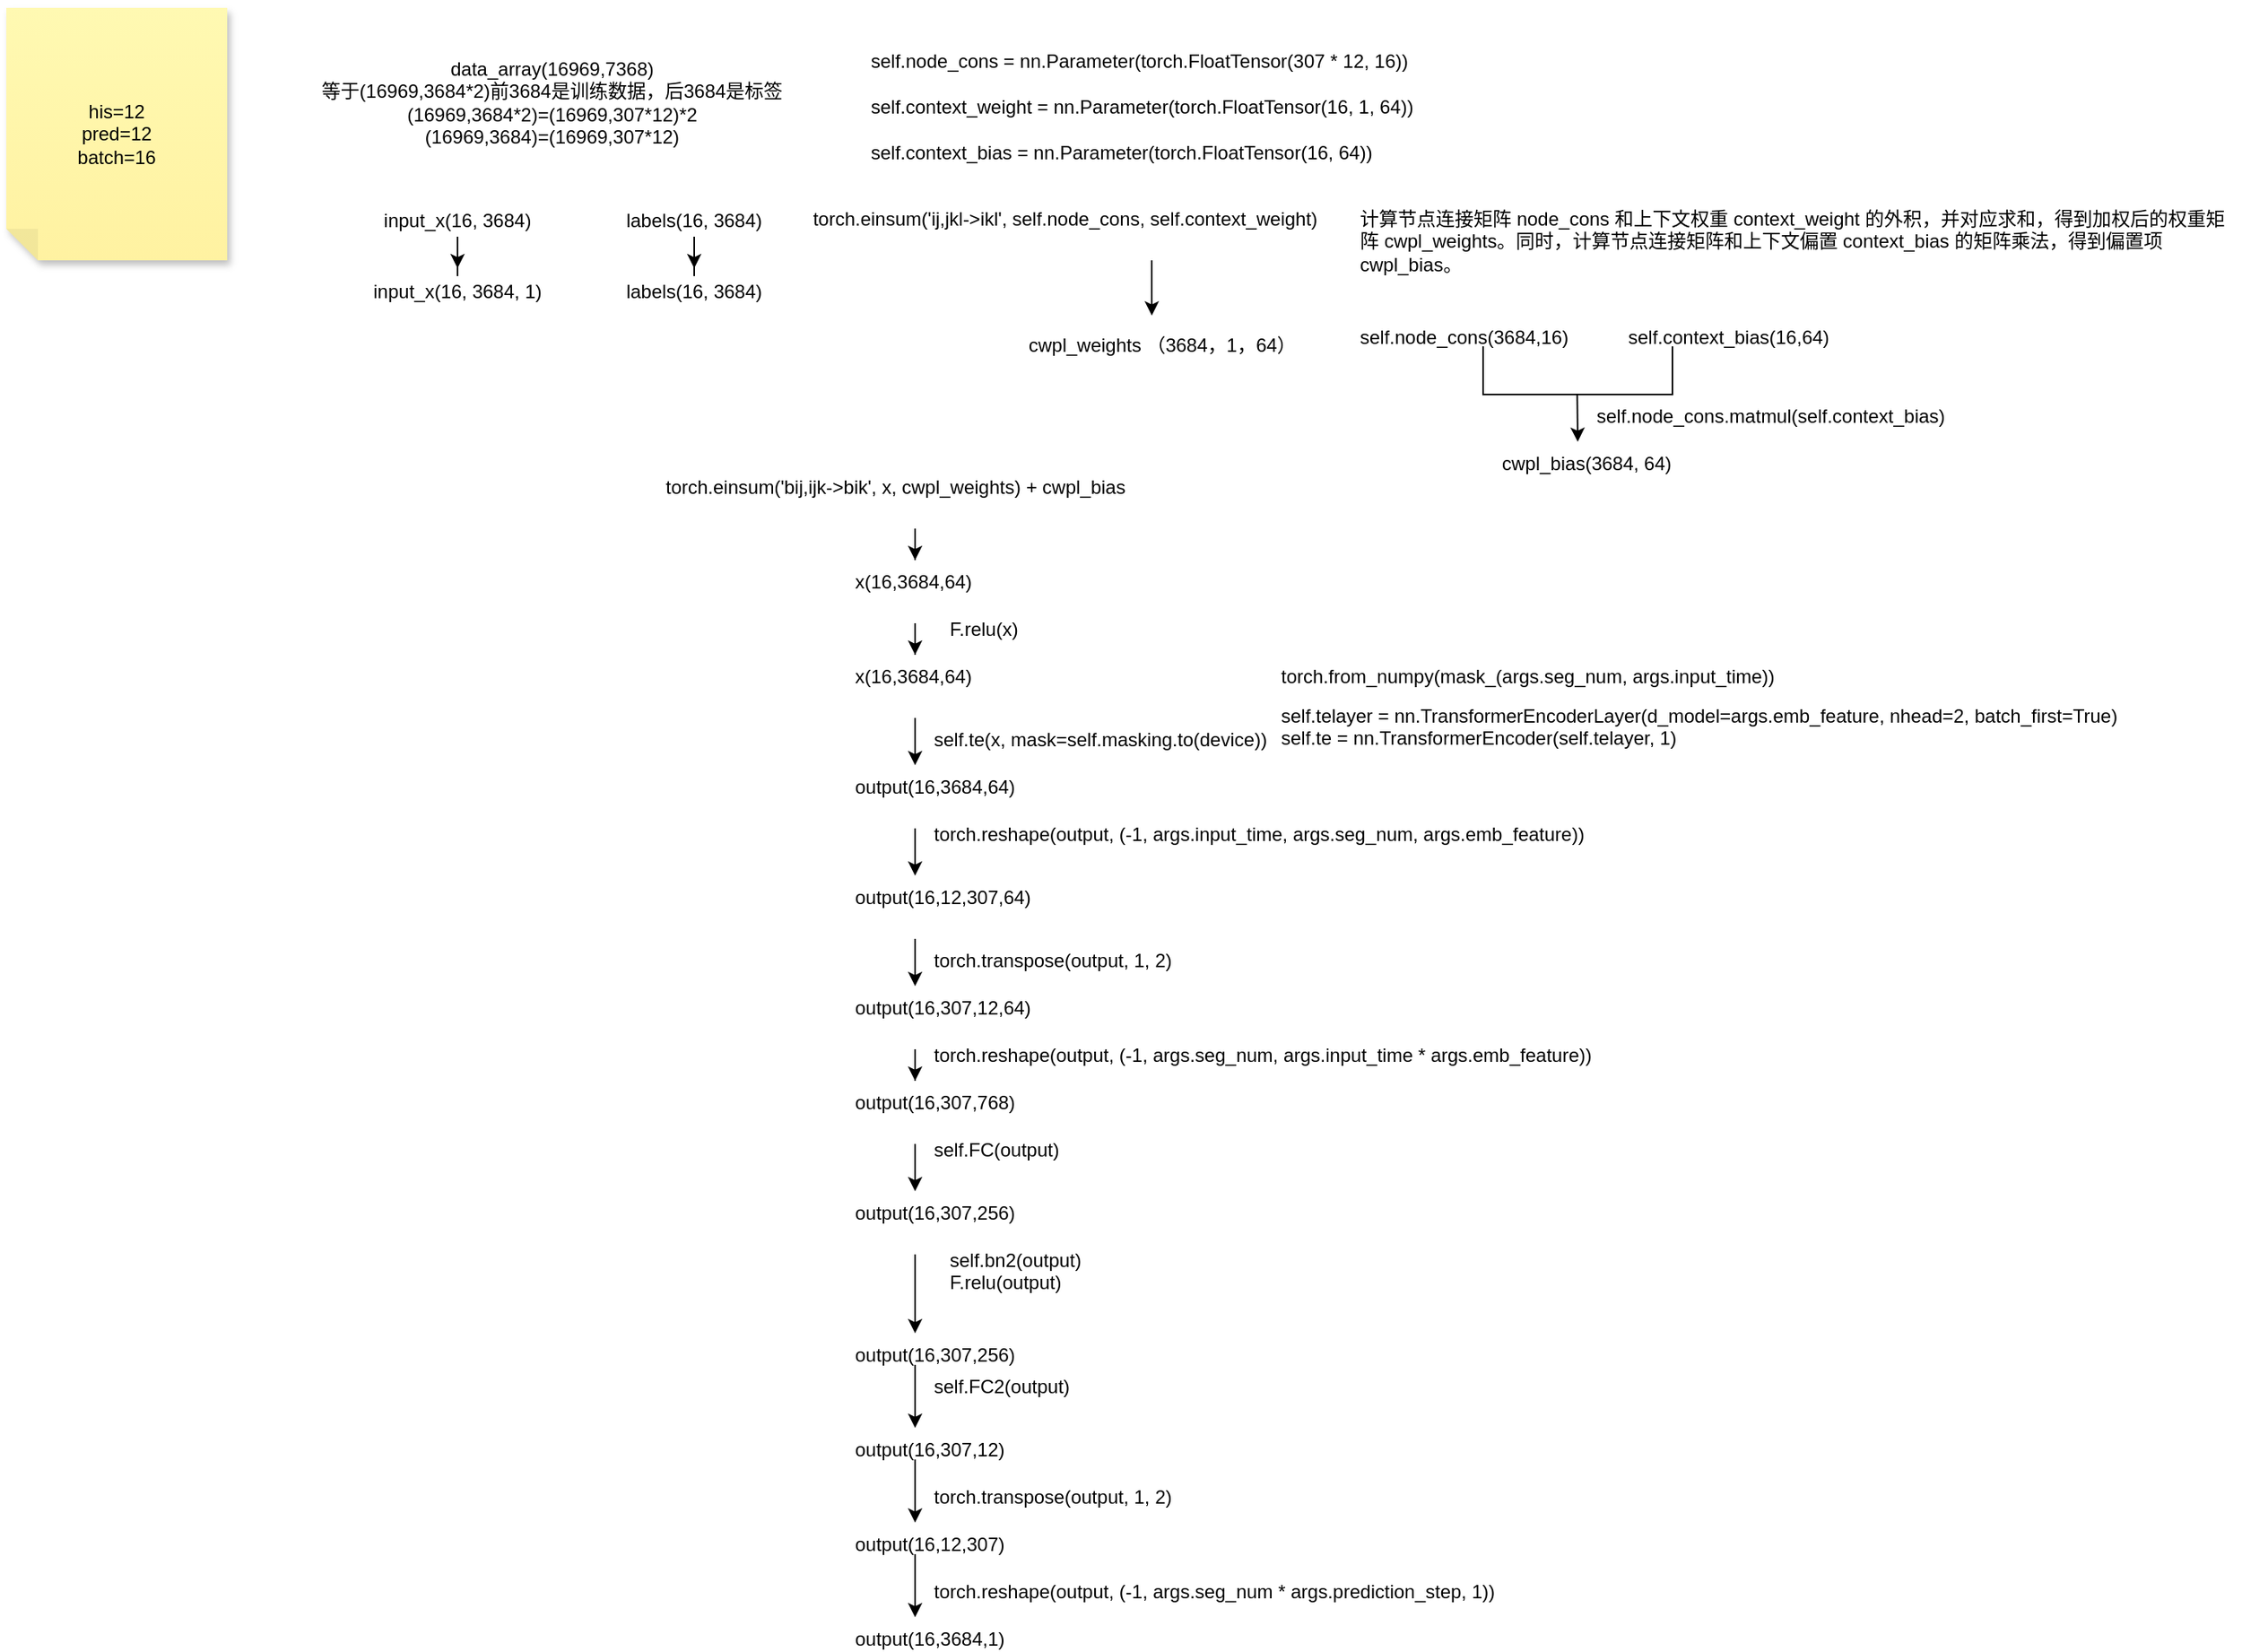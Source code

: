 <mxfile version="24.6.5" type="github">
  <diagram name="第 1 页" id="Zd0etjl_I8bW61ZrmcNX">
    <mxGraphModel dx="1626" dy="759" grid="1" gridSize="10" guides="1" tooltips="1" connect="1" arrows="1" fold="1" page="1" pageScale="1" pageWidth="827" pageHeight="1169" math="0" shadow="0">
      <root>
        <mxCell id="0" />
        <mxCell id="1" parent="0" />
        <mxCell id="9vRhIa1qv2cYuEfk3MII-1" value="his=12&lt;div&gt;pred=12&lt;/div&gt;&lt;div&gt;batch=16&lt;/div&gt;" style="shape=note;whiteSpace=wrap;html=1;backgroundOutline=1;fontColor=#000000;darkOpacity=0.05;fillColor=#FFF9B2;strokeColor=none;fillStyle=solid;direction=west;gradientDirection=north;gradientColor=#FFF2A1;shadow=1;size=20;pointerEvents=1;" parent="1" vertex="1">
          <mxGeometry x="274" y="20" width="140" height="160" as="geometry" />
        </mxCell>
        <mxCell id="9vRhIa1qv2cYuEfk3MII-2" value="data_array(16969,7368)&lt;div&gt;等于(16969,3684*2)前3684是训练数据，后3684是标签&lt;/div&gt;&lt;div&gt;(16969,3684*2)=(16969,307*12)*2&lt;/div&gt;&lt;div&gt;(16969,3684)=(16969,307*12)&lt;br&gt;&lt;/div&gt;" style="text;strokeColor=none;align=center;fillColor=none;html=1;verticalAlign=middle;whiteSpace=wrap;rounded=0;" parent="1" vertex="1">
          <mxGeometry x="470" y="30" width="300" height="100" as="geometry" />
        </mxCell>
        <mxCell id="9vRhIa1qv2cYuEfk3MII-7" style="edgeStyle=orthogonalEdgeStyle;rounded=0;orthogonalLoop=1;jettySize=auto;html=1;" parent="1" source="9vRhIa1qv2cYuEfk3MII-3" target="9vRhIa1qv2cYuEfk3MII-6" edge="1">
          <mxGeometry relative="1" as="geometry" />
        </mxCell>
        <mxCell id="9vRhIa1qv2cYuEfk3MII-3" value="input_x(16, 3684)" style="text;strokeColor=none;align=center;fillColor=none;html=1;verticalAlign=middle;whiteSpace=wrap;rounded=0;" parent="1" vertex="1">
          <mxGeometry x="500" y="140" width="120" height="30" as="geometry" />
        </mxCell>
        <mxCell id="9vRhIa1qv2cYuEfk3MII-11" style="edgeStyle=orthogonalEdgeStyle;rounded=0;orthogonalLoop=1;jettySize=auto;html=1;" parent="1" source="9vRhIa1qv2cYuEfk3MII-4" target="9vRhIa1qv2cYuEfk3MII-10" edge="1">
          <mxGeometry relative="1" as="geometry" />
        </mxCell>
        <mxCell id="9vRhIa1qv2cYuEfk3MII-4" value="labels(16, 3684)" style="text;strokeColor=none;align=center;fillColor=none;html=1;verticalAlign=middle;whiteSpace=wrap;rounded=0;" parent="1" vertex="1">
          <mxGeometry x="650" y="140" width="120" height="30" as="geometry" />
        </mxCell>
        <mxCell id="9vRhIa1qv2cYuEfk3MII-6" value="input_x(16, 3684, 1)" style="text;strokeColor=none;align=center;fillColor=none;html=1;verticalAlign=middle;whiteSpace=wrap;rounded=0;" parent="1" vertex="1">
          <mxGeometry x="500" y="185" width="120" height="30" as="geometry" />
        </mxCell>
        <mxCell id="9vRhIa1qv2cYuEfk3MII-10" value="labels(16, 3684)" style="text;strokeColor=none;align=center;fillColor=none;html=1;verticalAlign=middle;whiteSpace=wrap;rounded=0;" parent="1" vertex="1">
          <mxGeometry x="650" y="185" width="120" height="30" as="geometry" />
        </mxCell>
        <mxCell id="9vRhIa1qv2cYuEfk3MII-12" value="self.node_cons = nn.Parameter(torch.FloatTensor(307 * 12, 16))&lt;br&gt;&lt;br&gt;        self.context_weight = nn.Parameter(torch.FloatTensor(16, 1, 64))&lt;div&gt;&lt;br&gt;&lt;/div&gt;&lt;div&gt;self.context_bias = nn.Parameter(torch.FloatTensor(16, 64))&lt;br&gt;&lt;/div&gt;" style="text;whiteSpace=wrap;html=1;" parent="1" vertex="1">
          <mxGeometry x="820" y="40" width="490" height="90" as="geometry" />
        </mxCell>
        <mxCell id="9vRhIa1qv2cYuEfk3MII-15" style="edgeStyle=orthogonalEdgeStyle;rounded=0;orthogonalLoop=1;jettySize=auto;html=1;" parent="1" source="9vRhIa1qv2cYuEfk3MII-13" edge="1">
          <mxGeometry relative="1" as="geometry">
            <mxPoint x="1000.034" y="215" as="targetPoint" />
          </mxGeometry>
        </mxCell>
        <UserObject label="&amp;nbsp;torch.einsum(&#39;ij,jkl-&amp;gt;ikl&#39;, self.node_cons, self.context_weight)" id="9vRhIa1qv2cYuEfk3MII-13">
          <mxCell style="text;whiteSpace=wrap;html=1;" parent="1" vertex="1">
            <mxGeometry x="780" y="140" width="440" height="40" as="geometry" />
          </mxCell>
        </UserObject>
        <mxCell id="9vRhIa1qv2cYuEfk3MII-16" value="cwpl_weights （3684，1，64）" style="text;whiteSpace=wrap;html=1;" parent="1" vertex="1">
          <mxGeometry x="920" y="220" width="180" height="40" as="geometry" />
        </mxCell>
        <mxCell id="9vRhIa1qv2cYuEfk3MII-17" value="self.node_cons(3684,16)" style="text;whiteSpace=wrap;html=1;" parent="1" vertex="1">
          <mxGeometry x="1130" y="215" width="110" height="40" as="geometry" />
        </mxCell>
        <mxCell id="9vRhIa1qv2cYuEfk3MII-18" value="self.context_bias(16,64)" style="text;whiteSpace=wrap;html=1;" parent="1" vertex="1">
          <mxGeometry x="1300" y="215" width="140" height="40" as="geometry" />
        </mxCell>
        <mxCell id="9vRhIa1qv2cYuEfk3MII-19" value="" style="shape=partialRectangle;whiteSpace=wrap;html=1;bottom=1;right=1;left=1;top=0;fillColor=none;routingCenterX=-0.5;" parent="1" vertex="1">
          <mxGeometry x="1210" y="235" width="120" height="30" as="geometry" />
        </mxCell>
        <mxCell id="9vRhIa1qv2cYuEfk3MII-20" value="" style="endArrow=classic;html=1;rounded=0;" parent="1" edge="1">
          <mxGeometry width="50" height="50" relative="1" as="geometry">
            <mxPoint x="1269.66" y="265" as="sourcePoint" />
            <mxPoint x="1270" y="295" as="targetPoint" />
          </mxGeometry>
        </mxCell>
        <UserObject label="self.node_cons.matmul(self.context_bias)" id="9vRhIa1qv2cYuEfk3MII-21">
          <mxCell style="text;whiteSpace=wrap;html=1;" parent="1" vertex="1">
            <mxGeometry x="1280" y="265" width="250" height="40" as="geometry" />
          </mxCell>
        </UserObject>
        <mxCell id="9vRhIa1qv2cYuEfk3MII-22" value="cwpl_bias(3684, 64)" style="text;whiteSpace=wrap;html=1;" parent="1" vertex="1">
          <mxGeometry x="1220" y="295" width="110" height="40" as="geometry" />
        </mxCell>
        <mxCell id="9vRhIa1qv2cYuEfk3MII-25" style="edgeStyle=orthogonalEdgeStyle;rounded=0;orthogonalLoop=1;jettySize=auto;html=1;" parent="1" source="9vRhIa1qv2cYuEfk3MII-23" target="9vRhIa1qv2cYuEfk3MII-24" edge="1">
          <mxGeometry relative="1" as="geometry" />
        </mxCell>
        <UserObject label="torch.einsum(&#39;bij,ijk-&gt;bik&#39;, x, cwpl_weights) + cwpl_bias" id="9vRhIa1qv2cYuEfk3MII-23">
          <mxCell style="text;whiteSpace=wrap;html=1;" parent="1" vertex="1">
            <mxGeometry x="690" y="310" width="320" height="40" as="geometry" />
          </mxCell>
        </UserObject>
        <mxCell id="9vRhIa1qv2cYuEfk3MII-27" style="edgeStyle=orthogonalEdgeStyle;rounded=0;orthogonalLoop=1;jettySize=auto;html=1;" parent="1" source="9vRhIa1qv2cYuEfk3MII-24" target="9vRhIa1qv2cYuEfk3MII-26" edge="1">
          <mxGeometry relative="1" as="geometry" />
        </mxCell>
        <UserObject label="x(16,3684,64)" id="9vRhIa1qv2cYuEfk3MII-24">
          <mxCell style="text;whiteSpace=wrap;html=1;" parent="1" vertex="1">
            <mxGeometry x="810" y="370" width="80" height="40" as="geometry" />
          </mxCell>
        </UserObject>
        <mxCell id="9vRhIa1qv2cYuEfk3MII-30" style="edgeStyle=orthogonalEdgeStyle;rounded=0;orthogonalLoop=1;jettySize=auto;html=1;" parent="1" source="9vRhIa1qv2cYuEfk3MII-26" target="9vRhIa1qv2cYuEfk3MII-29" edge="1">
          <mxGeometry relative="1" as="geometry" />
        </mxCell>
        <UserObject label="x(16,3684,64)" id="9vRhIa1qv2cYuEfk3MII-26">
          <mxCell style="text;whiteSpace=wrap;html=1;" parent="1" vertex="1">
            <mxGeometry x="810" y="430" width="80" height="40" as="geometry" />
          </mxCell>
        </UserObject>
        <mxCell id="9vRhIa1qv2cYuEfk3MII-28" value="F.relu(x)" style="text;whiteSpace=wrap;html=1;" parent="1" vertex="1">
          <mxGeometry x="870" y="400" width="80" height="40" as="geometry" />
        </mxCell>
        <mxCell id="9vRhIa1qv2cYuEfk3MII-36" style="edgeStyle=orthogonalEdgeStyle;rounded=0;orthogonalLoop=1;jettySize=auto;html=1;" parent="1" source="9vRhIa1qv2cYuEfk3MII-29" target="9vRhIa1qv2cYuEfk3MII-35" edge="1">
          <mxGeometry relative="1" as="geometry" />
        </mxCell>
        <UserObject label="output(16,3684,64)" id="9vRhIa1qv2cYuEfk3MII-29">
          <mxCell style="text;whiteSpace=wrap;html=1;" parent="1" vertex="1">
            <mxGeometry x="810" y="500" width="80" height="40" as="geometry" />
          </mxCell>
        </UserObject>
        <UserObject label="self.te(x, mask=self.masking.to(device))" id="9vRhIa1qv2cYuEfk3MII-31">
          <mxCell style="text;whiteSpace=wrap;html=1;" parent="1" vertex="1">
            <mxGeometry x="860" y="470" width="240" height="40" as="geometry" />
          </mxCell>
        </UserObject>
        <UserObject label="self.telayer = nn.TransformerEncoderLayer(d_model=args.emb_feature, nhead=2, batch_first=True) &#xa;        self.te = nn.TransformerEncoder(self.telayer, 1)" id="9vRhIa1qv2cYuEfk3MII-32">
          <mxCell style="text;whiteSpace=wrap;html=1;" parent="1" vertex="1">
            <mxGeometry x="1080" y="455" width="560" height="70" as="geometry" />
          </mxCell>
        </UserObject>
        <mxCell id="9vRhIa1qv2cYuEfk3MII-39" style="edgeStyle=orthogonalEdgeStyle;rounded=0;orthogonalLoop=1;jettySize=auto;html=1;" parent="1" source="9vRhIa1qv2cYuEfk3MII-35" target="9vRhIa1qv2cYuEfk3MII-38" edge="1">
          <mxGeometry relative="1" as="geometry" />
        </mxCell>
        <UserObject label="output(16,12,307,64)" id="9vRhIa1qv2cYuEfk3MII-35">
          <mxCell style="text;whiteSpace=wrap;html=1;" parent="1" vertex="1">
            <mxGeometry x="810" y="570" width="80" height="40" as="geometry" />
          </mxCell>
        </UserObject>
        <mxCell id="9vRhIa1qv2cYuEfk3MII-37" value="torch.reshape(output, (-1, args.input_time, args.seg_num, args.emb_feature))" style="text;whiteSpace=wrap;html=1;" parent="1" vertex="1">
          <mxGeometry x="860" y="530" width="450" height="40" as="geometry" />
        </mxCell>
        <mxCell id="9vRhIa1qv2cYuEfk3MII-42" style="edgeStyle=orthogonalEdgeStyle;rounded=0;orthogonalLoop=1;jettySize=auto;html=1;" parent="1" source="9vRhIa1qv2cYuEfk3MII-38" target="9vRhIa1qv2cYuEfk3MII-41" edge="1">
          <mxGeometry relative="1" as="geometry" />
        </mxCell>
        <UserObject label="output(16,307,12,64)" id="9vRhIa1qv2cYuEfk3MII-38">
          <mxCell style="text;whiteSpace=wrap;html=1;" parent="1" vertex="1">
            <mxGeometry x="810" y="640" width="80" height="40" as="geometry" />
          </mxCell>
        </UserObject>
        <mxCell id="9vRhIa1qv2cYuEfk3MII-40" value="torch.transpose(output, 1, 2)" style="text;whiteSpace=wrap;html=1;" parent="1" vertex="1">
          <mxGeometry x="860" y="610" width="180" height="40" as="geometry" />
        </mxCell>
        <mxCell id="9vRhIa1qv2cYuEfk3MII-48" style="edgeStyle=orthogonalEdgeStyle;rounded=0;orthogonalLoop=1;jettySize=auto;html=1;" parent="1" source="9vRhIa1qv2cYuEfk3MII-41" target="9vRhIa1qv2cYuEfk3MII-47" edge="1">
          <mxGeometry relative="1" as="geometry" />
        </mxCell>
        <UserObject label="output(16,307,768)" id="9vRhIa1qv2cYuEfk3MII-41">
          <mxCell style="text;whiteSpace=wrap;html=1;" parent="1" vertex="1">
            <mxGeometry x="810" y="700" width="80" height="40" as="geometry" />
          </mxCell>
        </UserObject>
        <mxCell id="9vRhIa1qv2cYuEfk3MII-43" value="torch.reshape(output, (-1, args.seg_num, args.input_time * args.emb_feature))" style="text;whiteSpace=wrap;html=1;" parent="1" vertex="1">
          <mxGeometry x="860" y="670" width="450" height="40" as="geometry" />
        </mxCell>
        <mxCell id="9vRhIa1qv2cYuEfk3MII-51" style="edgeStyle=orthogonalEdgeStyle;rounded=0;orthogonalLoop=1;jettySize=auto;html=1;" parent="1" source="9vRhIa1qv2cYuEfk3MII-47" target="9vRhIa1qv2cYuEfk3MII-50" edge="1">
          <mxGeometry relative="1" as="geometry" />
        </mxCell>
        <UserObject label="output(16,307,256)" id="9vRhIa1qv2cYuEfk3MII-47">
          <mxCell style="text;whiteSpace=wrap;html=1;" parent="1" vertex="1">
            <mxGeometry x="810" y="770" width="80" height="40" as="geometry" />
          </mxCell>
        </UserObject>
        <mxCell id="9vRhIa1qv2cYuEfk3MII-49" value="self.FC(output)" style="text;whiteSpace=wrap;html=1;" parent="1" vertex="1">
          <mxGeometry x="860" y="730" width="110" height="40" as="geometry" />
        </mxCell>
        <mxCell id="9vRhIa1qv2cYuEfk3MII-54" style="edgeStyle=orthogonalEdgeStyle;rounded=0;orthogonalLoop=1;jettySize=auto;html=1;" parent="1" source="9vRhIa1qv2cYuEfk3MII-50" target="9vRhIa1qv2cYuEfk3MII-53" edge="1">
          <mxGeometry relative="1" as="geometry" />
        </mxCell>
        <UserObject label="output(16,307,256)" id="9vRhIa1qv2cYuEfk3MII-50">
          <mxCell style="text;whiteSpace=wrap;html=1;" parent="1" vertex="1">
            <mxGeometry x="810" y="860" width="80" height="20" as="geometry" />
          </mxCell>
        </UserObject>
        <mxCell id="9vRhIa1qv2cYuEfk3MII-52" value="self.bn2(output)&lt;div&gt;F.relu(output)&lt;br&gt;&lt;/div&gt;" style="text;whiteSpace=wrap;html=1;" parent="1" vertex="1">
          <mxGeometry x="870" y="800" width="120" height="40" as="geometry" />
        </mxCell>
        <mxCell id="9vRhIa1qv2cYuEfk3MII-57" style="edgeStyle=orthogonalEdgeStyle;rounded=0;orthogonalLoop=1;jettySize=auto;html=1;" parent="1" source="9vRhIa1qv2cYuEfk3MII-53" target="9vRhIa1qv2cYuEfk3MII-56" edge="1">
          <mxGeometry relative="1" as="geometry" />
        </mxCell>
        <UserObject label="output(16,307,12)" id="9vRhIa1qv2cYuEfk3MII-53">
          <mxCell style="text;whiteSpace=wrap;html=1;" parent="1" vertex="1">
            <mxGeometry x="810" y="920" width="80" height="20" as="geometry" />
          </mxCell>
        </UserObject>
        <mxCell id="9vRhIa1qv2cYuEfk3MII-55" value="self.FC2(output)" style="text;whiteSpace=wrap;html=1;" parent="1" vertex="1">
          <mxGeometry x="860" y="880" width="120" height="40" as="geometry" />
        </mxCell>
        <mxCell id="9vRhIa1qv2cYuEfk3MII-60" style="edgeStyle=orthogonalEdgeStyle;rounded=0;orthogonalLoop=1;jettySize=auto;html=1;" parent="1" source="9vRhIa1qv2cYuEfk3MII-56" target="9vRhIa1qv2cYuEfk3MII-59" edge="1">
          <mxGeometry relative="1" as="geometry" />
        </mxCell>
        <UserObject label="output(16,12,307)" id="9vRhIa1qv2cYuEfk3MII-56">
          <mxCell style="text;whiteSpace=wrap;html=1;" parent="1" vertex="1">
            <mxGeometry x="810" y="980" width="80" height="20" as="geometry" />
          </mxCell>
        </UserObject>
        <mxCell id="9vRhIa1qv2cYuEfk3MII-58" value="torch.transpose(output, 1, 2)" style="text;whiteSpace=wrap;html=1;" parent="1" vertex="1">
          <mxGeometry x="860" y="950" width="180" height="40" as="geometry" />
        </mxCell>
        <UserObject label="output(16,3684,1)" id="9vRhIa1qv2cYuEfk3MII-59">
          <mxCell style="text;whiteSpace=wrap;html=1;" parent="1" vertex="1">
            <mxGeometry x="810" y="1040" width="80" height="20" as="geometry" />
          </mxCell>
        </UserObject>
        <mxCell id="9vRhIa1qv2cYuEfk3MII-61" value="torch.reshape(output, (-1, args.seg_num * args.prediction_step, 1))" style="text;whiteSpace=wrap;html=1;" parent="1" vertex="1">
          <mxGeometry x="860" y="1010" width="390" height="40" as="geometry" />
        </mxCell>
        <mxCell id="9vRhIa1qv2cYuEfk3MII-62" value="计算节点连接矩阵 node_cons 和上下文权重 context_weight 的外积，并对应求和，得到加权后的权重矩阵 cwpl_weights。同时，计算节点连接矩阵和上下文偏置 context_bias 的矩阵乘法，得到偏置项 cwpl_bias。" style="text;whiteSpace=wrap;html=1;" parent="1" vertex="1">
          <mxGeometry x="1130" y="140" width="560" height="70" as="geometry" />
        </mxCell>
        <mxCell id="9vRhIa1qv2cYuEfk3MII-63" value="torch.from_numpy(mask_(args.seg_num, args.input_time))" style="text;whiteSpace=wrap;html=1;" parent="1" vertex="1">
          <mxGeometry x="1080" y="430" width="350" height="40" as="geometry" />
        </mxCell>
      </root>
    </mxGraphModel>
  </diagram>
</mxfile>
